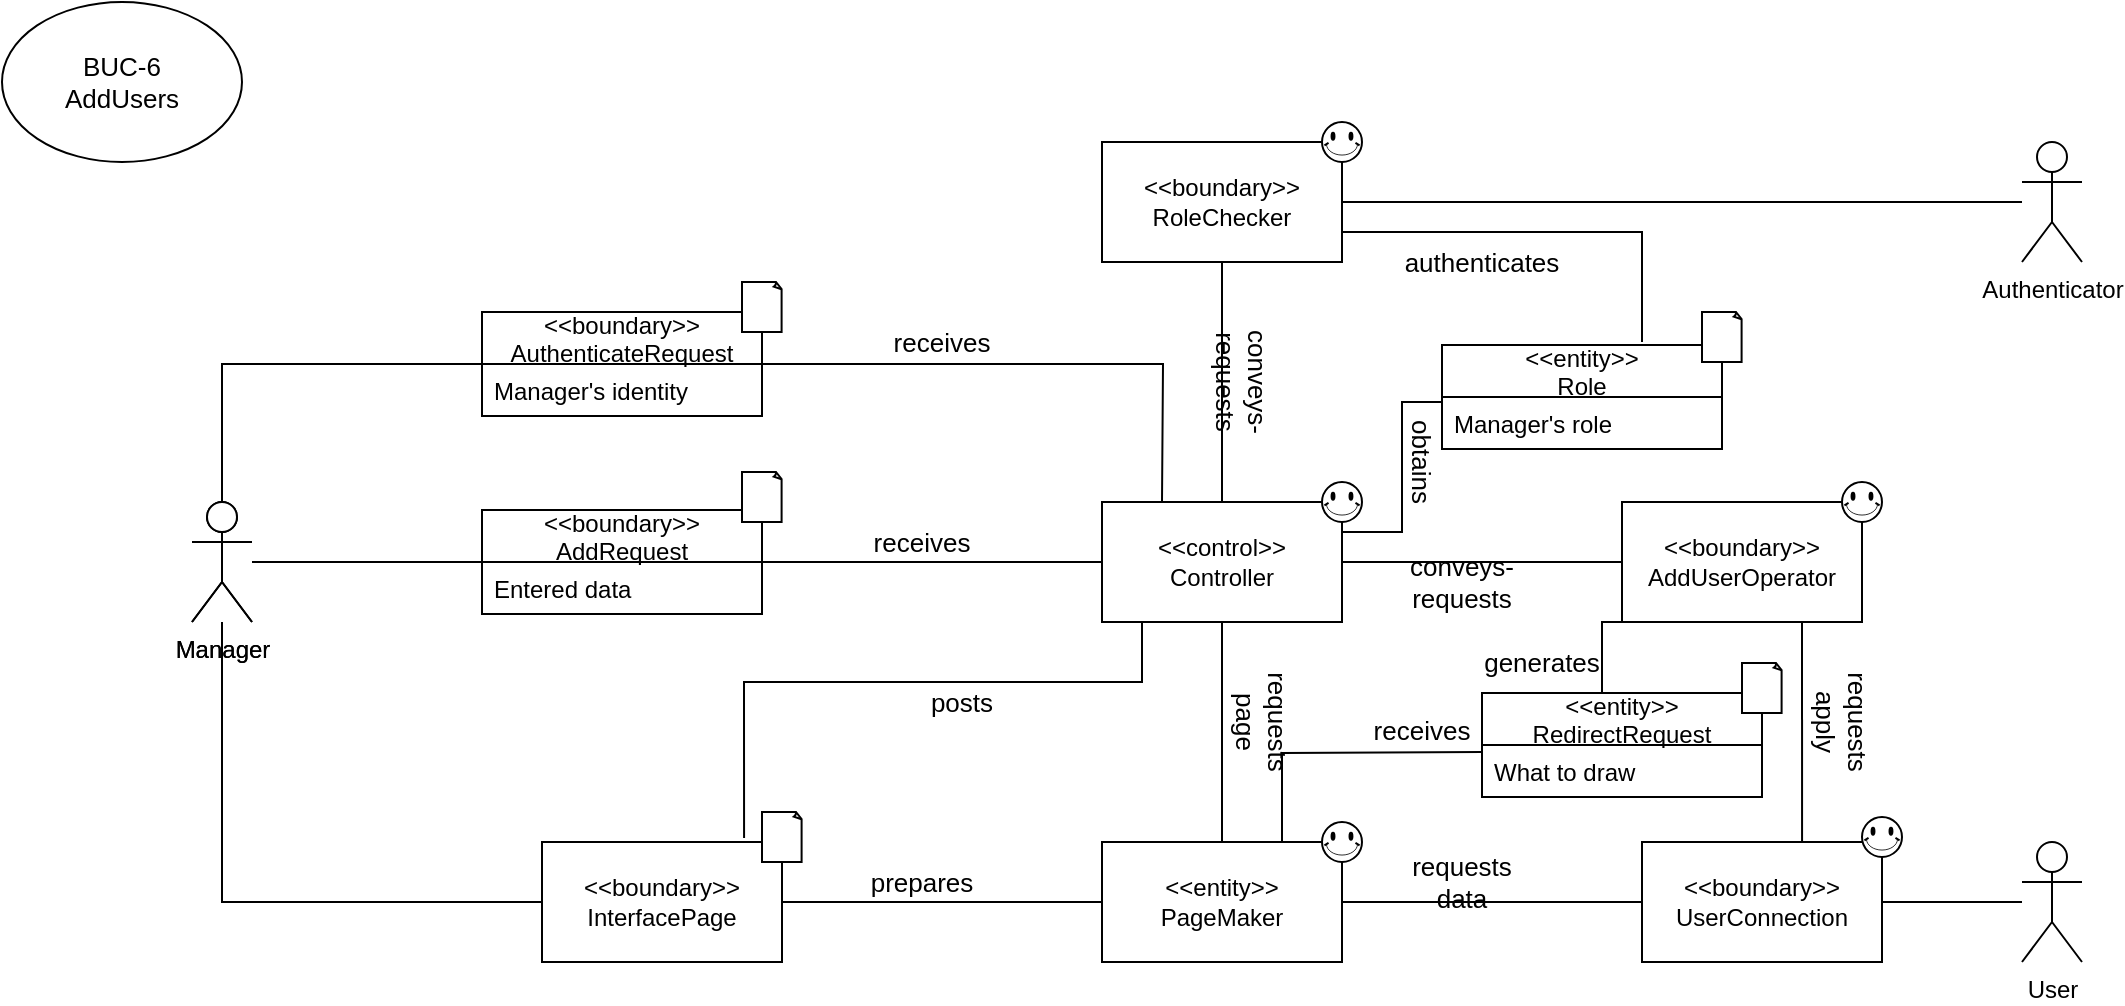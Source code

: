<mxfile version="14.6.0" type="device"><diagram id="kgpKYQtTHZ0yAKxKKP6v" name="Page-1"><mxGraphModel dx="1630" dy="1112" grid="1" gridSize="10" guides="1" tooltips="1" connect="1" arrows="1" fold="1" page="1" pageScale="1" pageWidth="850" pageHeight="1100" math="0" shadow="0"><root><mxCell id="0"/><mxCell id="1" parent="0"/><mxCell id="-DmD9gANQzE5ERQFB1o6-6" style="edgeStyle=orthogonalEdgeStyle;rounded=0;orthogonalLoop=1;jettySize=auto;html=1;exitX=0.25;exitY=1;exitDx=0;exitDy=0;entryX=0.5;entryY=0;entryDx=0;entryDy=0;endArrow=none;endFill=0;" parent="1" source="GVfgAiBOaEd9qpSt7E3c-1" edge="1"><mxGeometry relative="1" as="geometry"><Array as="points"><mxPoint x="250" y="390"/></Array><mxPoint x="250" y="425" as="targetPoint"/></mxGeometry></mxCell><mxCell id="d1wL-cIE-aU8UscGkyiM-1" style="edgeStyle=orthogonalEdgeStyle;rounded=0;orthogonalLoop=1;jettySize=auto;html=1;exitX=0.75;exitY=1;exitDx=0;exitDy=0;entryX=0.667;entryY=0.017;entryDx=0;entryDy=0;entryPerimeter=0;endArrow=none;endFill=0;" parent="1" source="GVfgAiBOaEd9qpSt7E3c-1" target="GVfgAiBOaEd9qpSt7E3c-3" edge="1"><mxGeometry relative="1" as="geometry"/></mxCell><mxCell id="GVfgAiBOaEd9qpSt7E3c-1" value="&amp;lt;&amp;lt;boundary&amp;gt;&amp;gt;&lt;br&gt;AddUserOperator" style="rounded=0;whiteSpace=wrap;html=1;" parent="1" vertex="1"><mxGeometry x="260" y="330" width="120" height="60" as="geometry"/></mxCell><mxCell id="GVfgAiBOaEd9qpSt7E3c-2" value="Manager" style="shape=umlActor;verticalLabelPosition=bottom;verticalAlign=top;html=1;outlineConnect=0;" parent="1" vertex="1"><mxGeometry x="-455" y="330" width="30" height="60" as="geometry"/></mxCell><mxCell id="GVfgAiBOaEd9qpSt7E3c-26" style="edgeStyle=orthogonalEdgeStyle;rounded=0;orthogonalLoop=1;jettySize=auto;html=1;endArrow=none;endFill=0;" parent="1" source="GVfgAiBOaEd9qpSt7E3c-3" target="GVfgAiBOaEd9qpSt7E3c-12" edge="1"><mxGeometry relative="1" as="geometry"/></mxCell><mxCell id="GVfgAiBOaEd9qpSt7E3c-3" value="&amp;lt;&amp;lt;boundary&amp;gt;&amp;gt;&lt;br&gt;UserConnection" style="rounded=0;whiteSpace=wrap;html=1;" parent="1" vertex="1"><mxGeometry x="270" y="500" width="120" height="60" as="geometry"/></mxCell><mxCell id="GVfgAiBOaEd9qpSt7E3c-29" style="edgeStyle=orthogonalEdgeStyle;rounded=0;orthogonalLoop=1;jettySize=auto;html=1;entryX=0.5;entryY=0;entryDx=0;entryDy=0;endArrow=none;endFill=0;" parent="1" source="GVfgAiBOaEd9qpSt7E3c-4" target="GVfgAiBOaEd9qpSt7E3c-8" edge="1"><mxGeometry relative="1" as="geometry"/></mxCell><mxCell id="GVfgAiBOaEd9qpSt7E3c-4" value="&amp;lt;&amp;lt;boundary&amp;gt;&amp;gt;&lt;br&gt;RoleChecker" style="rounded=0;whiteSpace=wrap;html=1;" parent="1" vertex="1"><mxGeometry y="150" width="120" height="60" as="geometry"/></mxCell><mxCell id="GVfgAiBOaEd9qpSt7E3c-24" style="edgeStyle=orthogonalEdgeStyle;rounded=0;orthogonalLoop=1;jettySize=auto;html=1;endArrow=none;endFill=0;" parent="1" source="GVfgAiBOaEd9qpSt7E3c-7" target="GVfgAiBOaEd9qpSt7E3c-2" edge="1"><mxGeometry relative="1" as="geometry"/></mxCell><mxCell id="GVfgAiBOaEd9qpSt7E3c-7" value="&amp;lt;&amp;lt;boundary&amp;gt;&amp;gt;&lt;br&gt;InterfacePage" style="rounded=0;whiteSpace=wrap;html=1;" parent="1" vertex="1"><mxGeometry x="-280" y="500" width="120" height="60" as="geometry"/></mxCell><mxCell id="GVfgAiBOaEd9qpSt7E3c-18" style="edgeStyle=orthogonalEdgeStyle;rounded=0;orthogonalLoop=1;jettySize=auto;html=1;endArrow=none;endFill=0;" parent="1" source="GVfgAiBOaEd9qpSt7E3c-8" target="GVfgAiBOaEd9qpSt7E3c-1" edge="1"><mxGeometry relative="1" as="geometry"/></mxCell><mxCell id="GVfgAiBOaEd9qpSt7E3c-27" style="edgeStyle=orthogonalEdgeStyle;rounded=0;orthogonalLoop=1;jettySize=auto;html=1;entryX=0.842;entryY=-0.033;entryDx=0;entryDy=0;entryPerimeter=0;endArrow=none;endFill=0;" parent="1" source="GVfgAiBOaEd9qpSt7E3c-8" target="GVfgAiBOaEd9qpSt7E3c-7" edge="1"><mxGeometry relative="1" as="geometry"><Array as="points"><mxPoint x="20" y="420"/><mxPoint x="-179" y="420"/></Array></mxGeometry></mxCell><mxCell id="GVfgAiBOaEd9qpSt7E3c-45" style="edgeStyle=orthogonalEdgeStyle;rounded=0;orthogonalLoop=1;jettySize=auto;html=1;entryX=0.5;entryY=0;entryDx=0;entryDy=0;fontSize=13;endArrow=none;endFill=0;" parent="1" source="GVfgAiBOaEd9qpSt7E3c-8" target="GVfgAiBOaEd9qpSt7E3c-9" edge="1"><mxGeometry relative="1" as="geometry"/></mxCell><mxCell id="GVfgAiBOaEd9qpSt7E3c-8" value="&amp;lt;&amp;lt;control&amp;gt;&amp;gt;&lt;br&gt;Controller" style="rounded=0;whiteSpace=wrap;html=1;" parent="1" vertex="1"><mxGeometry y="330" width="120" height="60" as="geometry"/></mxCell><mxCell id="GVfgAiBOaEd9qpSt7E3c-23" style="edgeStyle=orthogonalEdgeStyle;rounded=0;orthogonalLoop=1;jettySize=auto;html=1;endArrow=none;endFill=0;" parent="1" source="GVfgAiBOaEd9qpSt7E3c-9" target="GVfgAiBOaEd9qpSt7E3c-7" edge="1"><mxGeometry relative="1" as="geometry"/></mxCell><mxCell id="GVfgAiBOaEd9qpSt7E3c-25" style="edgeStyle=orthogonalEdgeStyle;rounded=0;orthogonalLoop=1;jettySize=auto;html=1;endArrow=none;endFill=0;" parent="1" source="GVfgAiBOaEd9qpSt7E3c-9" target="GVfgAiBOaEd9qpSt7E3c-3" edge="1"><mxGeometry relative="1" as="geometry"/></mxCell><mxCell id="GVfgAiBOaEd9qpSt7E3c-9" value="&amp;lt;&amp;lt;entity&amp;gt;&amp;gt;&lt;br&gt;PageMaker" style="rounded=0;whiteSpace=wrap;html=1;" parent="1" vertex="1"><mxGeometry y="500" width="120" height="60" as="geometry"/></mxCell><mxCell id="GVfgAiBOaEd9qpSt7E3c-13" style="edgeStyle=orthogonalEdgeStyle;rounded=0;orthogonalLoop=1;jettySize=auto;html=1;entryX=1;entryY=0.5;entryDx=0;entryDy=0;endArrow=none;endFill=0;" parent="1" source="GVfgAiBOaEd9qpSt7E3c-11" target="GVfgAiBOaEd9qpSt7E3c-4" edge="1"><mxGeometry relative="1" as="geometry"/></mxCell><mxCell id="GVfgAiBOaEd9qpSt7E3c-11" value="Authenticator" style="shape=umlActor;verticalLabelPosition=bottom;verticalAlign=top;html=1;outlineConnect=0;" parent="1" vertex="1"><mxGeometry x="460" y="150" width="30" height="60" as="geometry"/></mxCell><mxCell id="GVfgAiBOaEd9qpSt7E3c-12" value="User" style="shape=umlActor;verticalLabelPosition=bottom;verticalAlign=top;html=1;outlineConnect=0;" parent="1" vertex="1"><mxGeometry x="460" y="500" width="30" height="60" as="geometry"/></mxCell><mxCell id="GVfgAiBOaEd9qpSt7E3c-35" value="posts" style="text;html=1;strokeColor=none;fillColor=none;align=center;verticalAlign=middle;whiteSpace=wrap;rounded=0;fontSize=13;" parent="1" vertex="1"><mxGeometry x="-90" y="420" width="40" height="20" as="geometry"/></mxCell><mxCell id="GVfgAiBOaEd9qpSt7E3c-38" value="prepares" style="text;html=1;strokeColor=none;fillColor=none;align=center;verticalAlign=middle;whiteSpace=wrap;rounded=0;fontSize=13;" parent="1" vertex="1"><mxGeometry x="-110" y="510" width="40" height="20" as="geometry"/></mxCell><mxCell id="GVfgAiBOaEd9qpSt7E3c-39" value="requests data" style="text;html=1;strokeColor=none;fillColor=none;align=center;verticalAlign=middle;whiteSpace=wrap;rounded=0;fontSize=13;" parent="1" vertex="1"><mxGeometry x="160" y="510" width="40" height="20" as="geometry"/></mxCell><mxCell id="GVfgAiBOaEd9qpSt7E3c-40" value="conveys-requests" style="text;html=1;strokeColor=none;fillColor=none;align=center;verticalAlign=middle;whiteSpace=wrap;rounded=0;fontSize=13;rotation=90;" parent="1" vertex="1"><mxGeometry x="50" y="260" width="40" height="20" as="geometry"/></mxCell><mxCell id="GVfgAiBOaEd9qpSt7E3c-41" value="conveys-requests" style="text;html=1;strokeColor=none;fillColor=none;align=center;verticalAlign=middle;whiteSpace=wrap;rounded=0;fontSize=13;" parent="1" vertex="1"><mxGeometry x="160" y="360" width="40" height="20" as="geometry"/></mxCell><mxCell id="GVfgAiBOaEd9qpSt7E3c-46" value="requests page" style="text;html=1;strokeColor=none;fillColor=none;align=center;verticalAlign=middle;whiteSpace=wrap;rounded=0;fontSize=13;rotation=90;" parent="1" vertex="1"><mxGeometry x="60" y="430" width="40" height="20" as="geometry"/></mxCell><mxCell id="GVfgAiBOaEd9qpSt7E3c-47" value="" style="verticalLabelPosition=bottom;verticalAlign=top;html=1;shape=mxgraph.basic.smiley;fontSize=13;" parent="1" vertex="1"><mxGeometry x="110" y="490" width="20" height="20" as="geometry"/></mxCell><mxCell id="GVfgAiBOaEd9qpSt7E3c-48" value="" style="verticalLabelPosition=bottom;verticalAlign=top;html=1;shape=mxgraph.basic.smiley;fontSize=13;" parent="1" vertex="1"><mxGeometry x="110" y="320" width="20" height="20" as="geometry"/></mxCell><mxCell id="GVfgAiBOaEd9qpSt7E3c-50" value="" style="verticalLabelPosition=bottom;verticalAlign=top;html=1;shape=mxgraph.basic.smiley;fontSize=13;" parent="1" vertex="1"><mxGeometry x="110" y="140" width="20" height="20" as="geometry"/></mxCell><mxCell id="GVfgAiBOaEd9qpSt7E3c-51" value="" style="verticalLabelPosition=bottom;verticalAlign=top;html=1;shape=mxgraph.basic.smiley;fontSize=13;" parent="1" vertex="1"><mxGeometry x="370" y="320" width="20" height="20" as="geometry"/></mxCell><mxCell id="GVfgAiBOaEd9qpSt7E3c-52" value="" style="verticalLabelPosition=bottom;verticalAlign=top;html=1;shape=mxgraph.basic.smiley;fontSize=13;" parent="1" vertex="1"><mxGeometry x="380" y="487.5" width="20" height="20" as="geometry"/></mxCell><mxCell id="GVfgAiBOaEd9qpSt7E3c-58" value="" style="whiteSpace=wrap;html=1;shape=mxgraph.basic.document;fontSize=13;" parent="1" vertex="1"><mxGeometry x="-170" y="485" width="20" height="25" as="geometry"/></mxCell><mxCell id="GVfgAiBOaEd9qpSt7E3c-60" value="BUC-6&lt;br&gt;AddUsers" style="ellipse;whiteSpace=wrap;html=1;fontSize=13;" parent="1" vertex="1"><mxGeometry x="-550" y="80" width="120" height="80" as="geometry"/></mxCell><mxCell id="-DmD9gANQzE5ERQFB1o6-5" style="edgeStyle=orthogonalEdgeStyle;rounded=0;orthogonalLoop=1;jettySize=auto;html=1;exitX=0;exitY=0.5;exitDx=0;exitDy=0;entryX=0.75;entryY=0;entryDx=0;entryDy=0;endArrow=none;endFill=0;" parent="1" target="GVfgAiBOaEd9qpSt7E3c-9" edge="1"><mxGeometry relative="1" as="geometry"><mxPoint x="190" y="455" as="sourcePoint"/></mxGeometry></mxCell><mxCell id="-DmD9gANQzE5ERQFB1o6-7" value="generates" style="text;html=1;strokeColor=none;fillColor=none;align=center;verticalAlign=middle;whiteSpace=wrap;rounded=0;fontSize=13;" parent="1" vertex="1"><mxGeometry x="200" y="400" width="40" height="20" as="geometry"/></mxCell><mxCell id="-DmD9gANQzE5ERQFB1o6-9" value="receives" style="text;html=1;strokeColor=none;fillColor=none;align=center;verticalAlign=middle;whiteSpace=wrap;rounded=0;fontSize=13;" parent="1" vertex="1"><mxGeometry x="140" y="434" width="40" height="20" as="geometry"/></mxCell><mxCell id="d1wL-cIE-aU8UscGkyiM-2" value="requests apply" style="text;html=1;strokeColor=none;fillColor=none;align=center;verticalAlign=middle;whiteSpace=wrap;rounded=0;fontSize=13;rotation=90;" parent="1" vertex="1"><mxGeometry x="350" y="430" width="40" height="20" as="geometry"/></mxCell><mxCell id="8F_wp-D3dkR-_wbQR6J3-1" style="edgeStyle=orthogonalEdgeStyle;rounded=0;orthogonalLoop=1;jettySize=auto;html=1;endArrow=none;endFill=0;" edge="1" parent="1" source="8F_wp-D3dkR-_wbQR6J3-2"><mxGeometry relative="1" as="geometry"><mxPoint x="-300" y="360" as="targetPoint"/></mxGeometry></mxCell><mxCell id="8F_wp-D3dkR-_wbQR6J3-2" value="Manager" style="shape=umlActor;verticalLabelPosition=bottom;verticalAlign=top;html=1;outlineConnect=0;" vertex="1" parent="1"><mxGeometry x="-455" y="330" width="30" height="60" as="geometry"/></mxCell><mxCell id="8F_wp-D3dkR-_wbQR6J3-3" style="edgeStyle=orthogonalEdgeStyle;rounded=0;orthogonalLoop=1;jettySize=auto;html=1;fontSize=13;endArrow=none;endFill=0;" edge="1" parent="1"><mxGeometry relative="1" as="geometry"><mxPoint x="-180" y="360" as="sourcePoint"/><mxPoint y="360" as="targetPoint"/></mxGeometry></mxCell><mxCell id="8F_wp-D3dkR-_wbQR6J3-4" value="receives" style="text;html=1;strokeColor=none;fillColor=none;align=center;verticalAlign=middle;whiteSpace=wrap;rounded=0;fontSize=13;" vertex="1" parent="1"><mxGeometry x="-100" y="240" width="40" height="20" as="geometry"/></mxCell><mxCell id="8F_wp-D3dkR-_wbQR6J3-5" value="receives" style="text;html=1;strokeColor=none;fillColor=none;align=center;verticalAlign=middle;whiteSpace=wrap;rounded=0;fontSize=13;" vertex="1" parent="1"><mxGeometry x="-110" y="340" width="40" height="20" as="geometry"/></mxCell><mxCell id="8F_wp-D3dkR-_wbQR6J3-6" style="edgeStyle=orthogonalEdgeStyle;rounded=0;orthogonalLoop=1;jettySize=auto;html=1;entryX=0.25;entryY=0;entryDx=0;entryDy=0;endArrow=none;endFill=0;" edge="1" parent="1" source="8F_wp-D3dkR-_wbQR6J3-8"><mxGeometry relative="1" as="geometry"><mxPoint x="30" y="330" as="targetPoint"/></mxGeometry></mxCell><mxCell id="8F_wp-D3dkR-_wbQR6J3-7" style="edgeStyle=orthogonalEdgeStyle;rounded=0;orthogonalLoop=1;jettySize=auto;html=1;entryX=0.5;entryY=0;entryDx=0;entryDy=0;entryPerimeter=0;endArrow=none;endFill=0;" edge="1" parent="1" source="8F_wp-D3dkR-_wbQR6J3-8" target="8F_wp-D3dkR-_wbQR6J3-2"><mxGeometry relative="1" as="geometry"/></mxCell><mxCell id="8F_wp-D3dkR-_wbQR6J3-8" value="&lt;&lt;boundary&gt;&gt;&#10;AuthenticateRequest" style="swimlane;fontStyle=0;childLayout=stackLayout;horizontal=1;startSize=26;fillColor=none;horizontalStack=0;resizeParent=1;resizeParentMax=0;resizeLast=0;collapsible=1;marginBottom=0;" vertex="1" parent="1"><mxGeometry x="-310" y="235" width="140" height="52" as="geometry"/></mxCell><mxCell id="8F_wp-D3dkR-_wbQR6J3-9" value="Manager's identity" style="text;strokeColor=none;fillColor=none;align=left;verticalAlign=top;spacingLeft=4;spacingRight=4;overflow=hidden;rotatable=0;points=[[0,0.5],[1,0.5]];portConstraint=eastwest;" vertex="1" parent="8F_wp-D3dkR-_wbQR6J3-8"><mxGeometry y="26" width="140" height="26" as="geometry"/></mxCell><mxCell id="8F_wp-D3dkR-_wbQR6J3-10" value="" style="whiteSpace=wrap;html=1;shape=mxgraph.basic.document;fontSize=13;" vertex="1" parent="1"><mxGeometry x="-180" y="220" width="20" height="25" as="geometry"/></mxCell><mxCell id="8F_wp-D3dkR-_wbQR6J3-11" value="&lt;&lt;boundary&gt;&gt;&#10;AddRequest" style="swimlane;fontStyle=0;childLayout=stackLayout;horizontal=1;startSize=26;fillColor=none;horizontalStack=0;resizeParent=1;resizeParentMax=0;resizeLast=0;collapsible=1;marginBottom=0;" vertex="1" parent="1"><mxGeometry x="-310" y="334" width="140" height="52" as="geometry"/></mxCell><mxCell id="8F_wp-D3dkR-_wbQR6J3-12" value="Entered data" style="text;strokeColor=none;fillColor=none;align=left;verticalAlign=top;spacingLeft=4;spacingRight=4;overflow=hidden;rotatable=0;points=[[0,0.5],[1,0.5]];portConstraint=eastwest;" vertex="1" parent="8F_wp-D3dkR-_wbQR6J3-11"><mxGeometry y="26" width="140" height="26" as="geometry"/></mxCell><mxCell id="8F_wp-D3dkR-_wbQR6J3-13" value="" style="whiteSpace=wrap;html=1;shape=mxgraph.basic.document;fontSize=13;" vertex="1" parent="1"><mxGeometry x="-180" y="315" width="20" height="25" as="geometry"/></mxCell><mxCell id="8F_wp-D3dkR-_wbQR6J3-14" style="edgeStyle=orthogonalEdgeStyle;rounded=0;orthogonalLoop=1;jettySize=auto;html=1;entryX=1;entryY=0.75;entryDx=0;entryDy=0;endArrow=none;endFill=0;" edge="1" parent="1"><mxGeometry relative="1" as="geometry"><Array as="points"><mxPoint x="270" y="195"/></Array><mxPoint x="270" y="250" as="sourcePoint"/><mxPoint x="120" y="195" as="targetPoint"/></mxGeometry></mxCell><mxCell id="8F_wp-D3dkR-_wbQR6J3-15" value="authenticates" style="text;html=1;strokeColor=none;fillColor=none;align=center;verticalAlign=middle;whiteSpace=wrap;rounded=0;fontSize=13;" vertex="1" parent="1"><mxGeometry x="170" y="200" width="40" height="20" as="geometry"/></mxCell><mxCell id="8F_wp-D3dkR-_wbQR6J3-16" value="&lt;&lt;entity&gt;&gt;&#10;Role" style="swimlane;fontStyle=0;childLayout=stackLayout;horizontal=1;startSize=26;fillColor=none;horizontalStack=0;resizeParent=1;resizeParentMax=0;resizeLast=0;collapsible=1;marginBottom=0;" vertex="1" parent="1"><mxGeometry x="170" y="251.5" width="140" height="52" as="geometry"><mxRectangle x="160" y="240" width="90" height="30" as="alternateBounds"/></mxGeometry></mxCell><mxCell id="8F_wp-D3dkR-_wbQR6J3-17" value="Manager's role" style="text;strokeColor=none;fillColor=none;align=left;verticalAlign=top;spacingLeft=4;spacingRight=4;overflow=hidden;rotatable=0;points=[[0,0.5],[1,0.5]];portConstraint=eastwest;" vertex="1" parent="8F_wp-D3dkR-_wbQR6J3-16"><mxGeometry y="26" width="140" height="26" as="geometry"/></mxCell><mxCell id="8F_wp-D3dkR-_wbQR6J3-18" value="" style="whiteSpace=wrap;html=1;shape=mxgraph.basic.document;fontSize=13;" vertex="1" parent="1"><mxGeometry x="300" y="235" width="20" height="25" as="geometry"/></mxCell><mxCell id="8F_wp-D3dkR-_wbQR6J3-19" style="edgeStyle=orthogonalEdgeStyle;rounded=0;orthogonalLoop=1;jettySize=auto;html=1;entryX=1;entryY=0.25;entryDx=0;entryDy=0;endArrow=none;endFill=0;" edge="1" parent="1"><mxGeometry relative="1" as="geometry"><mxPoint x="170" y="280" as="sourcePoint"/><mxPoint x="120" y="345" as="targetPoint"/><Array as="points"><mxPoint x="150" y="280"/><mxPoint x="150" y="345"/></Array></mxGeometry></mxCell><mxCell id="8F_wp-D3dkR-_wbQR6J3-20" value="obtains" style="text;html=1;strokeColor=none;fillColor=none;align=center;verticalAlign=middle;whiteSpace=wrap;rounded=0;fontSize=13;rotation=90;" vertex="1" parent="1"><mxGeometry x="140" y="300" width="40" height="20" as="geometry"/></mxCell><mxCell id="8F_wp-D3dkR-_wbQR6J3-21" value="&lt;&lt;entity&gt;&gt;&#10;RedirectRequest" style="swimlane;fontStyle=0;childLayout=stackLayout;horizontal=1;startSize=26;fillColor=none;horizontalStack=0;resizeParent=1;resizeParentMax=0;resizeLast=0;collapsible=1;marginBottom=0;" vertex="1" parent="1"><mxGeometry x="190" y="425.5" width="140" height="52" as="geometry"><mxRectangle x="160" y="240" width="90" height="30" as="alternateBounds"/></mxGeometry></mxCell><mxCell id="8F_wp-D3dkR-_wbQR6J3-22" value="What to draw" style="text;strokeColor=none;fillColor=none;align=left;verticalAlign=top;spacingLeft=4;spacingRight=4;overflow=hidden;rotatable=0;points=[[0,0.5],[1,0.5]];portConstraint=eastwest;" vertex="1" parent="8F_wp-D3dkR-_wbQR6J3-21"><mxGeometry y="26" width="140" height="26" as="geometry"/></mxCell><mxCell id="8F_wp-D3dkR-_wbQR6J3-23" value="" style="whiteSpace=wrap;html=1;shape=mxgraph.basic.document;fontSize=13;" vertex="1" parent="1"><mxGeometry x="320" y="410.5" width="20" height="25" as="geometry"/></mxCell></root></mxGraphModel></diagram></mxfile>